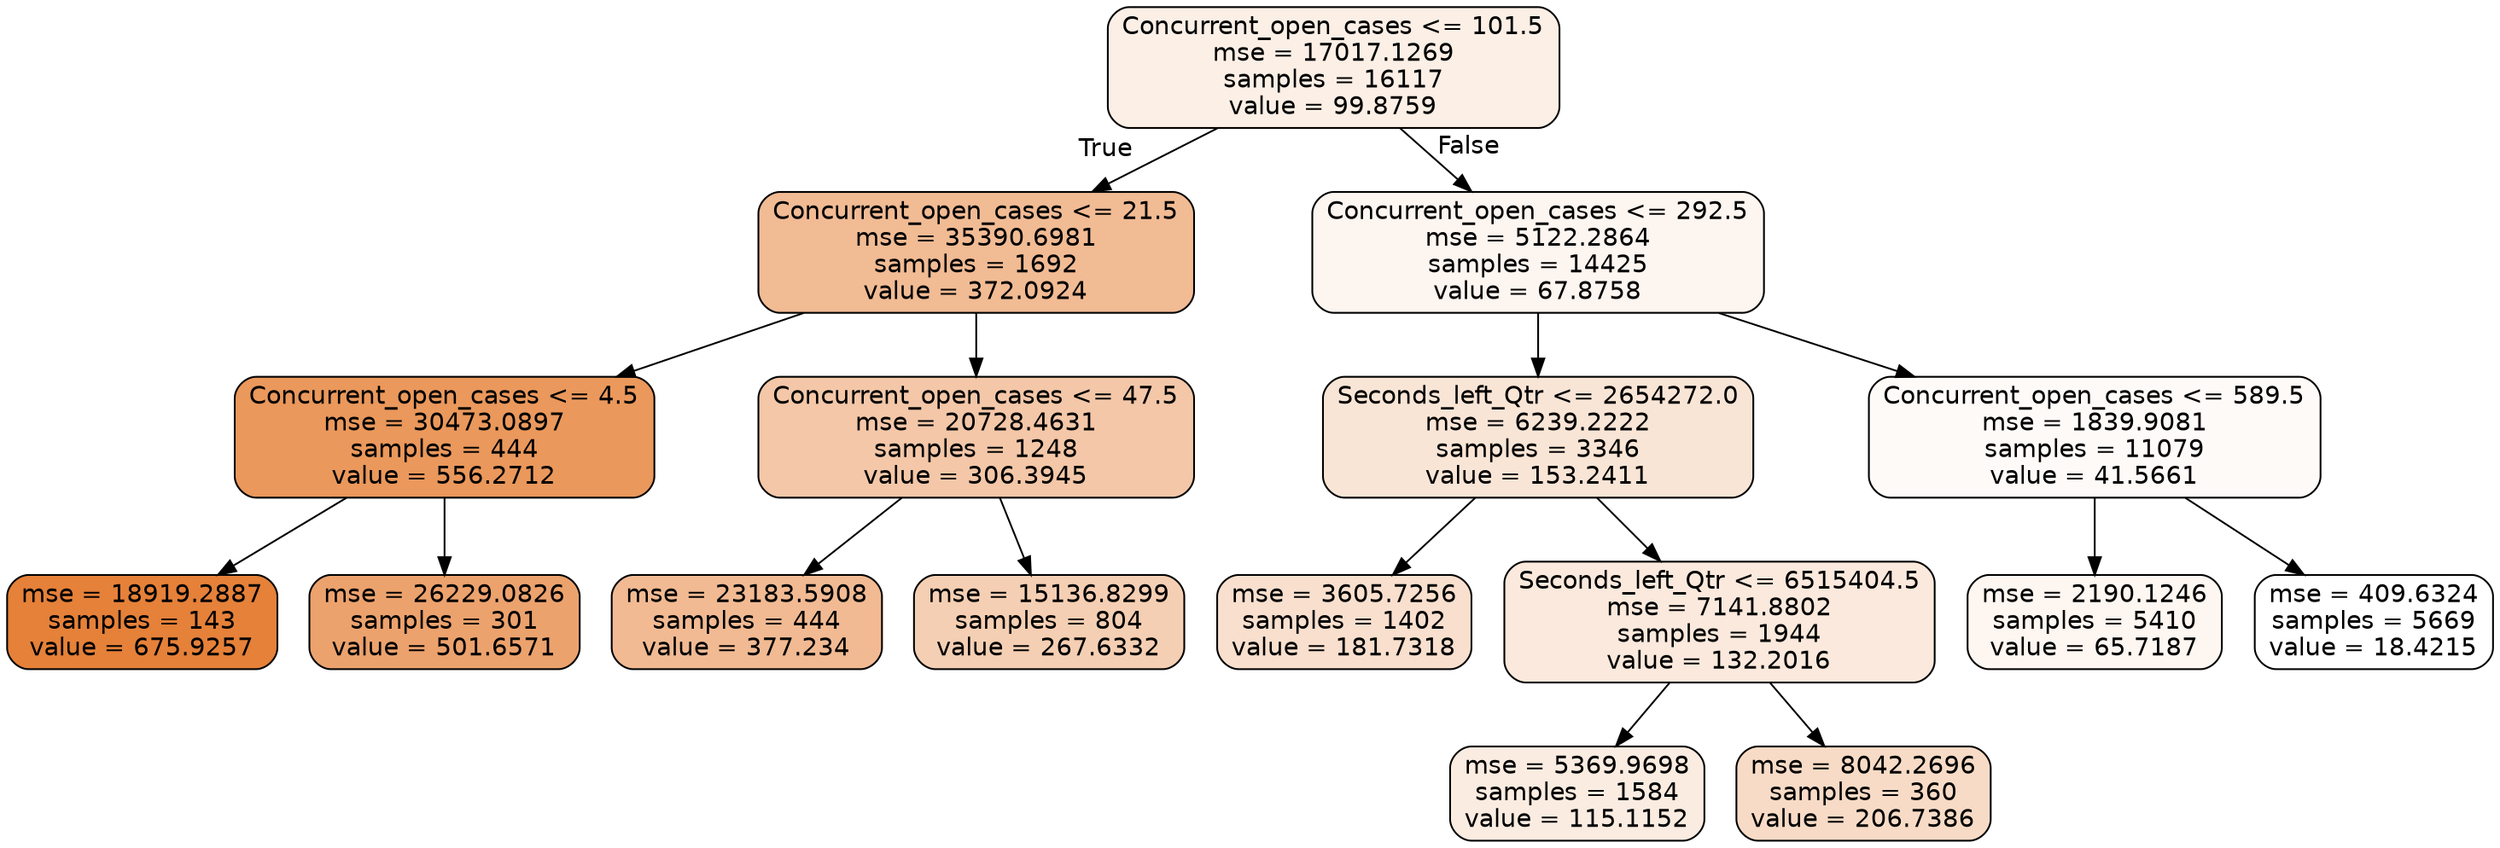 digraph Tree {
node [shape=box, style="filled, rounded", color="black", fontname=helvetica] ;
edge [fontname=helvetica] ;
0 [label="Concurrent_open_cases <= 101.5\nmse = 17017.1269\nsamples = 16117\nvalue = 99.8759", fillcolor="#e5813920"] ;
1 [label="Concurrent_open_cases <= 21.5\nmse = 35390.6981\nsamples = 1692\nvalue = 372.0924", fillcolor="#e5813989"] ;
0 -> 1 [labeldistance=2.5, labelangle=45, headlabel="True"] ;
5 [label="Concurrent_open_cases <= 4.5\nmse = 30473.0897\nsamples = 444\nvalue = 556.2712", fillcolor="#e58139d1"] ;
1 -> 5 ;
11 [label="mse = 18919.2887\nsamples = 143\nvalue = 675.9257", fillcolor="#e58139ff"] ;
5 -> 11 ;
12 [label="mse = 26229.0826\nsamples = 301\nvalue = 501.6571", fillcolor="#e58139bb"] ;
5 -> 12 ;
6 [label="Concurrent_open_cases <= 47.5\nmse = 20728.4631\nsamples = 1248\nvalue = 306.3945", fillcolor="#e5813970"] ;
1 -> 6 ;
9 [label="mse = 23183.5908\nsamples = 444\nvalue = 377.234", fillcolor="#e581398b"] ;
6 -> 9 ;
10 [label="mse = 15136.8299\nsamples = 804\nvalue = 267.6332", fillcolor="#e5813961"] ;
6 -> 10 ;
2 [label="Concurrent_open_cases <= 292.5\nmse = 5122.2864\nsamples = 14425\nvalue = 67.8758", fillcolor="#e5813913"] ;
0 -> 2 [labeldistance=2.5, labelangle=-45, headlabel="False"] ;
3 [label="Seconds_left_Qtr <= 2654272.0\nmse = 6239.2222\nsamples = 3346\nvalue = 153.2411", fillcolor="#e5813934"] ;
2 -> 3 ;
13 [label="mse = 3605.7256\nsamples = 1402\nvalue = 181.7318", fillcolor="#e581393f"] ;
3 -> 13 ;
14 [label="Seconds_left_Qtr <= 6515404.5\nmse = 7141.8802\nsamples = 1944\nvalue = 132.2016", fillcolor="#e581392c"] ;
3 -> 14 ;
15 [label="mse = 5369.9698\nsamples = 1584\nvalue = 115.1152", fillcolor="#e5813926"] ;
14 -> 15 ;
16 [label="mse = 8042.2696\nsamples = 360\nvalue = 206.7386", fillcolor="#e5813949"] ;
14 -> 16 ;
4 [label="Concurrent_open_cases <= 589.5\nmse = 1839.9081\nsamples = 11079\nvalue = 41.5661", fillcolor="#e5813909"] ;
2 -> 4 ;
7 [label="mse = 2190.1246\nsamples = 5410\nvalue = 65.7187", fillcolor="#e5813912"] ;
4 -> 7 ;
8 [label="mse = 409.6324\nsamples = 5669\nvalue = 18.4215", fillcolor="#e5813900"] ;
4 -> 8 ;
}